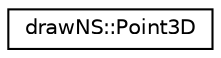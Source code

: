 digraph "Graphical Class Hierarchy"
{
 // LATEX_PDF_SIZE
  edge [fontname="Helvetica",fontsize="10",labelfontname="Helvetica",labelfontsize="10"];
  node [fontname="Helvetica",fontsize="10",shape=record];
  rankdir="LR";
  Node0 [label="drawNS::Point3D",height=0.2,width=0.4,color="black", fillcolor="white", style="filled",URL="$classdrawNS_1_1Point3D.html",tooltip="Point in 3D Class represents point in 3D."];
}
